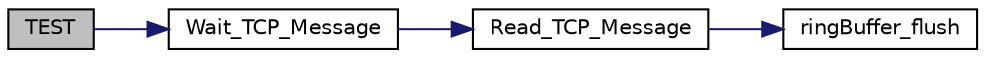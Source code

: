 digraph "TEST"
{
 // LATEX_PDF_SIZE
  edge [fontname="Helvetica",fontsize="10",labelfontname="Helvetica",labelfontsize="10"];
  node [fontname="Helvetica",fontsize="10",shape=record];
  rankdir="LR";
  Node1 [label="TEST",height=0.2,width=0.4,color="black", fillcolor="grey75", style="filled", fontcolor="black",tooltip=" "];
  Node1 -> Node2 [color="midnightblue",fontsize="10",style="solid",fontname="Helvetica"];
  Node2 [label="Wait_TCP_Message",height=0.2,width=0.4,color="black", fillcolor="white", style="filled",URL="$esp8266_8c.html#a28eb50508c0dfaf024ae0fd3f4f372ab",tooltip="This function waits for a message during the timeout."];
  Node2 -> Node3 [color="midnightblue",fontsize="10",style="solid",fontname="Helvetica"];
  Node3 [label="Read_TCP_Message",height=0.2,width=0.4,color="black", fillcolor="white", style="filled",URL="$esp8266_8c.html#a2bbfbb7c39910013ebaf38d3212235fa",tooltip="This function reads message if there is a message in the buffer received from the TCP/IP server."];
  Node3 -> Node4 [color="midnightblue",fontsize="10",style="solid",fontname="Helvetica"];
  Node4 [label="ringBuffer_flush",height=0.2,width=0.4,color="black", fillcolor="white", style="filled",URL="$ring__buffer_8c.html#ac51239e5fb9265802477417817fbf614",tooltip="Clear the ring buffer."];
}
